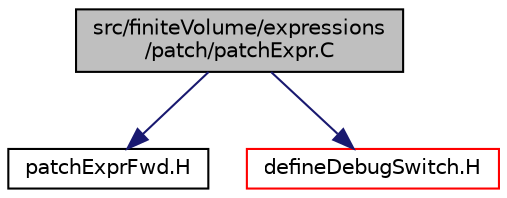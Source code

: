 digraph "src/finiteVolume/expressions/patch/patchExpr.C"
{
  bgcolor="transparent";
  edge [fontname="Helvetica",fontsize="10",labelfontname="Helvetica",labelfontsize="10"];
  node [fontname="Helvetica",fontsize="10",shape=record];
  Node1 [label="src/finiteVolume/expressions\l/patch/patchExpr.C",height=0.2,width=0.4,color="black", fillcolor="grey75", style="filled" fontcolor="black"];
  Node1 -> Node2 [color="midnightblue",fontsize="10",style="solid",fontname="Helvetica"];
  Node2 [label="patchExprFwd.H",height=0.2,width=0.4,color="black",URL="$patchExprFwd_8H.html"];
  Node1 -> Node3 [color="midnightblue",fontsize="10",style="solid",fontname="Helvetica"];
  Node3 [label="defineDebugSwitch.H",height=0.2,width=0.4,color="red",URL="$defineDebugSwitch_8H.html",tooltip="Macro definitions for debug switches. "];
}
